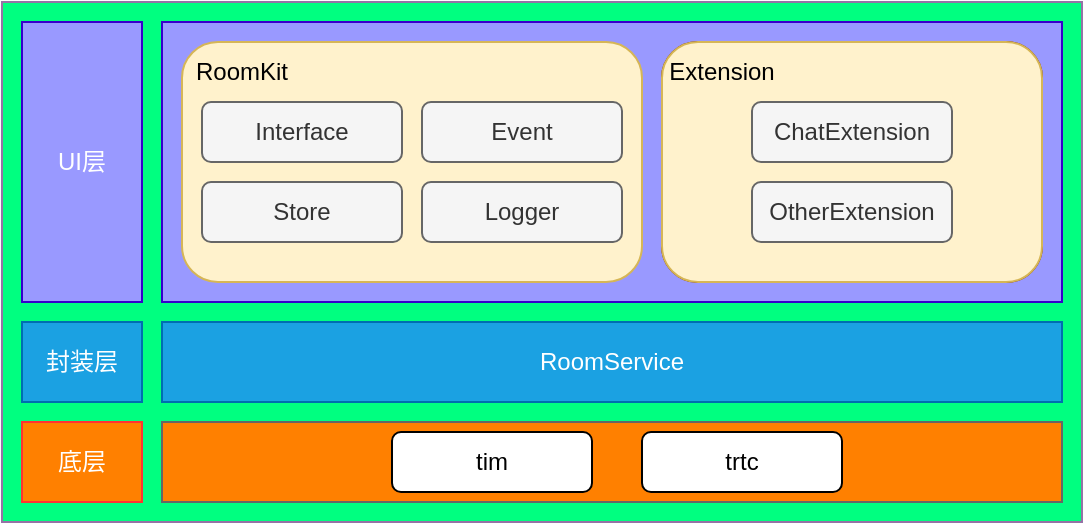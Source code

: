 <mxfile version="22.1.15" type="github">
  <diagram name="第 1 页" id="4JWNXiwexbT1iynuYGmX">
    <mxGraphModel dx="1147" dy="636" grid="1" gridSize="10" guides="1" tooltips="1" connect="1" arrows="1" fold="1" page="1" pageScale="1" pageWidth="690" pageHeight="980" math="0" shadow="0">
      <root>
        <mxCell id="0" />
        <mxCell id="1" parent="0" />
        <mxCell id="eobjtdeH_WSvzS8tiGQI-31" value="" style="rounded=0;whiteSpace=wrap;html=1;fillColor=#00FF80;strokeColor=#9673a6;" vertex="1" parent="1">
          <mxGeometry x="100" y="150" width="540" height="260" as="geometry" />
        </mxCell>
        <mxCell id="eobjtdeH_WSvzS8tiGQI-3" value="RoomService" style="rounded=0;whiteSpace=wrap;html=1;fillColor=#1ba1e2;strokeColor=#006EAF;fontColor=#ffffff;" vertex="1" parent="1">
          <mxGeometry x="180" y="310" width="450" height="40" as="geometry" />
        </mxCell>
        <mxCell id="eobjtdeH_WSvzS8tiGQI-24" value="" style="whiteSpace=wrap;html=1;fillColor=#FF8000;fontColor=#333333;strokeColor=#666666;gradientColor=none;" vertex="1" parent="1">
          <mxGeometry x="180" y="360" width="450" height="40" as="geometry" />
        </mxCell>
        <mxCell id="eobjtdeH_WSvzS8tiGQI-26" value="tim" style="rounded=1;whiteSpace=wrap;html=1;" vertex="1" parent="1">
          <mxGeometry x="295" y="365" width="100" height="30" as="geometry" />
        </mxCell>
        <mxCell id="eobjtdeH_WSvzS8tiGQI-28" value="&lt;font color=&quot;#ffffff&quot;&gt;底层&lt;/font&gt;" style="rounded=0;whiteSpace=wrap;html=1;strokeColor=#FF3333;fillColor=#FF8000;" vertex="1" parent="1">
          <mxGeometry x="110" y="360" width="60" height="40" as="geometry" />
        </mxCell>
        <mxCell id="eobjtdeH_WSvzS8tiGQI-29" value="封装层" style="rounded=0;whiteSpace=wrap;html=1;fillColor=#1ba1e2;strokeColor=#006EAF;fontColor=#ffffff;" vertex="1" parent="1">
          <mxGeometry x="110" y="310" width="60" height="40" as="geometry" />
        </mxCell>
        <mxCell id="eobjtdeH_WSvzS8tiGQI-30" value="UI层" style="rounded=0;whiteSpace=wrap;html=1;fillColor=#9999FF;strokeColor=#3700CC;fontColor=#ffffff;gradientColor=none;" vertex="1" parent="1">
          <mxGeometry x="110" y="160" width="60" height="140" as="geometry" />
        </mxCell>
        <mxCell id="eobjtdeH_WSvzS8tiGQI-34" value="" style="group;fillColor=#fff2cc;strokeColor=#d6b656;" vertex="1" connectable="0" parent="1">
          <mxGeometry x="180" y="160" width="450" height="140" as="geometry" />
        </mxCell>
        <mxCell id="eobjtdeH_WSvzS8tiGQI-14" value="" style="rounded=0;whiteSpace=wrap;html=1;fillColor=#9999FF;strokeColor=#3700CC;fontColor=#ffffff;" vertex="1" parent="eobjtdeH_WSvzS8tiGQI-34">
          <mxGeometry width="450" height="140" as="geometry" />
        </mxCell>
        <mxCell id="eobjtdeH_WSvzS8tiGQI-4" value="" style="rounded=1;whiteSpace=wrap;html=1;fillColor=#fff2cc;strokeColor=#d6b656;" vertex="1" parent="eobjtdeH_WSvzS8tiGQI-34">
          <mxGeometry x="10" y="10" width="230" height="120" as="geometry" />
        </mxCell>
        <mxCell id="eobjtdeH_WSvzS8tiGQI-8" value="" style="group;fillColor=#a0522d;strokeColor=#6D1F00;fontColor=#ffffff;rounded=1;" vertex="1" connectable="0" parent="eobjtdeH_WSvzS8tiGQI-34">
          <mxGeometry x="250" y="10" width="190" height="120" as="geometry" />
        </mxCell>
        <mxCell id="eobjtdeH_WSvzS8tiGQI-6" value="" style="rounded=1;whiteSpace=wrap;html=1;fillColor=#fff2cc;strokeColor=#d6b656;" vertex="1" parent="eobjtdeH_WSvzS8tiGQI-8">
          <mxGeometry width="190" height="120" as="geometry" />
        </mxCell>
        <mxCell id="eobjtdeH_WSvzS8tiGQI-7" value="Extension" style="text;html=1;strokeColor=none;fillColor=none;align=center;verticalAlign=middle;whiteSpace=wrap;rounded=0;" vertex="1" parent="eobjtdeH_WSvzS8tiGQI-8">
          <mxGeometry width="60" height="30" as="geometry" />
        </mxCell>
        <mxCell id="eobjtdeH_WSvzS8tiGQI-5" value="ChatExtension" style="rounded=1;whiteSpace=wrap;html=1;fillColor=#f5f5f5;fontColor=#333333;strokeColor=#666666;" vertex="1" parent="eobjtdeH_WSvzS8tiGQI-8">
          <mxGeometry x="45" y="30" width="100" height="30" as="geometry" />
        </mxCell>
        <mxCell id="eobjtdeH_WSvzS8tiGQI-13" value="OtherExtension" style="rounded=1;whiteSpace=wrap;html=1;fillColor=#f5f5f5;fontColor=#333333;strokeColor=#666666;" vertex="1" parent="eobjtdeH_WSvzS8tiGQI-8">
          <mxGeometry x="45" y="70" width="100" height="30" as="geometry" />
        </mxCell>
        <mxCell id="eobjtdeH_WSvzS8tiGQI-15" value="RoomKit" style="text;html=1;strokeColor=none;fillColor=none;align=center;verticalAlign=middle;whiteSpace=wrap;rounded=0;" vertex="1" parent="eobjtdeH_WSvzS8tiGQI-34">
          <mxGeometry x="10" y="10" width="60" height="30" as="geometry" />
        </mxCell>
        <mxCell id="eobjtdeH_WSvzS8tiGQI-21" value="Interface" style="rounded=1;whiteSpace=wrap;html=1;fillColor=#f5f5f5;fontColor=#333333;strokeColor=#666666;" vertex="1" parent="eobjtdeH_WSvzS8tiGQI-34">
          <mxGeometry x="20" y="40" width="100" height="30" as="geometry" />
        </mxCell>
        <mxCell id="eobjtdeH_WSvzS8tiGQI-22" value="Store" style="rounded=1;whiteSpace=wrap;html=1;fillColor=#f5f5f5;fontColor=#333333;strokeColor=#666666;" vertex="1" parent="eobjtdeH_WSvzS8tiGQI-34">
          <mxGeometry x="20" y="80" width="100" height="30" as="geometry" />
        </mxCell>
        <mxCell id="eobjtdeH_WSvzS8tiGQI-23" value="Event" style="rounded=1;whiteSpace=wrap;html=1;fillColor=#f5f5f5;fontColor=#333333;strokeColor=#666666;" vertex="1" parent="eobjtdeH_WSvzS8tiGQI-34">
          <mxGeometry x="130" y="40" width="100" height="30" as="geometry" />
        </mxCell>
        <mxCell id="eobjtdeH_WSvzS8tiGQI-32" value="Logger" style="rounded=1;whiteSpace=wrap;html=1;fillColor=#f5f5f5;fontColor=#333333;strokeColor=#666666;" vertex="1" parent="eobjtdeH_WSvzS8tiGQI-34">
          <mxGeometry x="130" y="80" width="100" height="30" as="geometry" />
        </mxCell>
        <mxCell id="eobjtdeH_WSvzS8tiGQI-35" value="trtc" style="rounded=1;whiteSpace=wrap;html=1;" vertex="1" parent="1">
          <mxGeometry x="420" y="365" width="100" height="30" as="geometry" />
        </mxCell>
      </root>
    </mxGraphModel>
  </diagram>
</mxfile>
